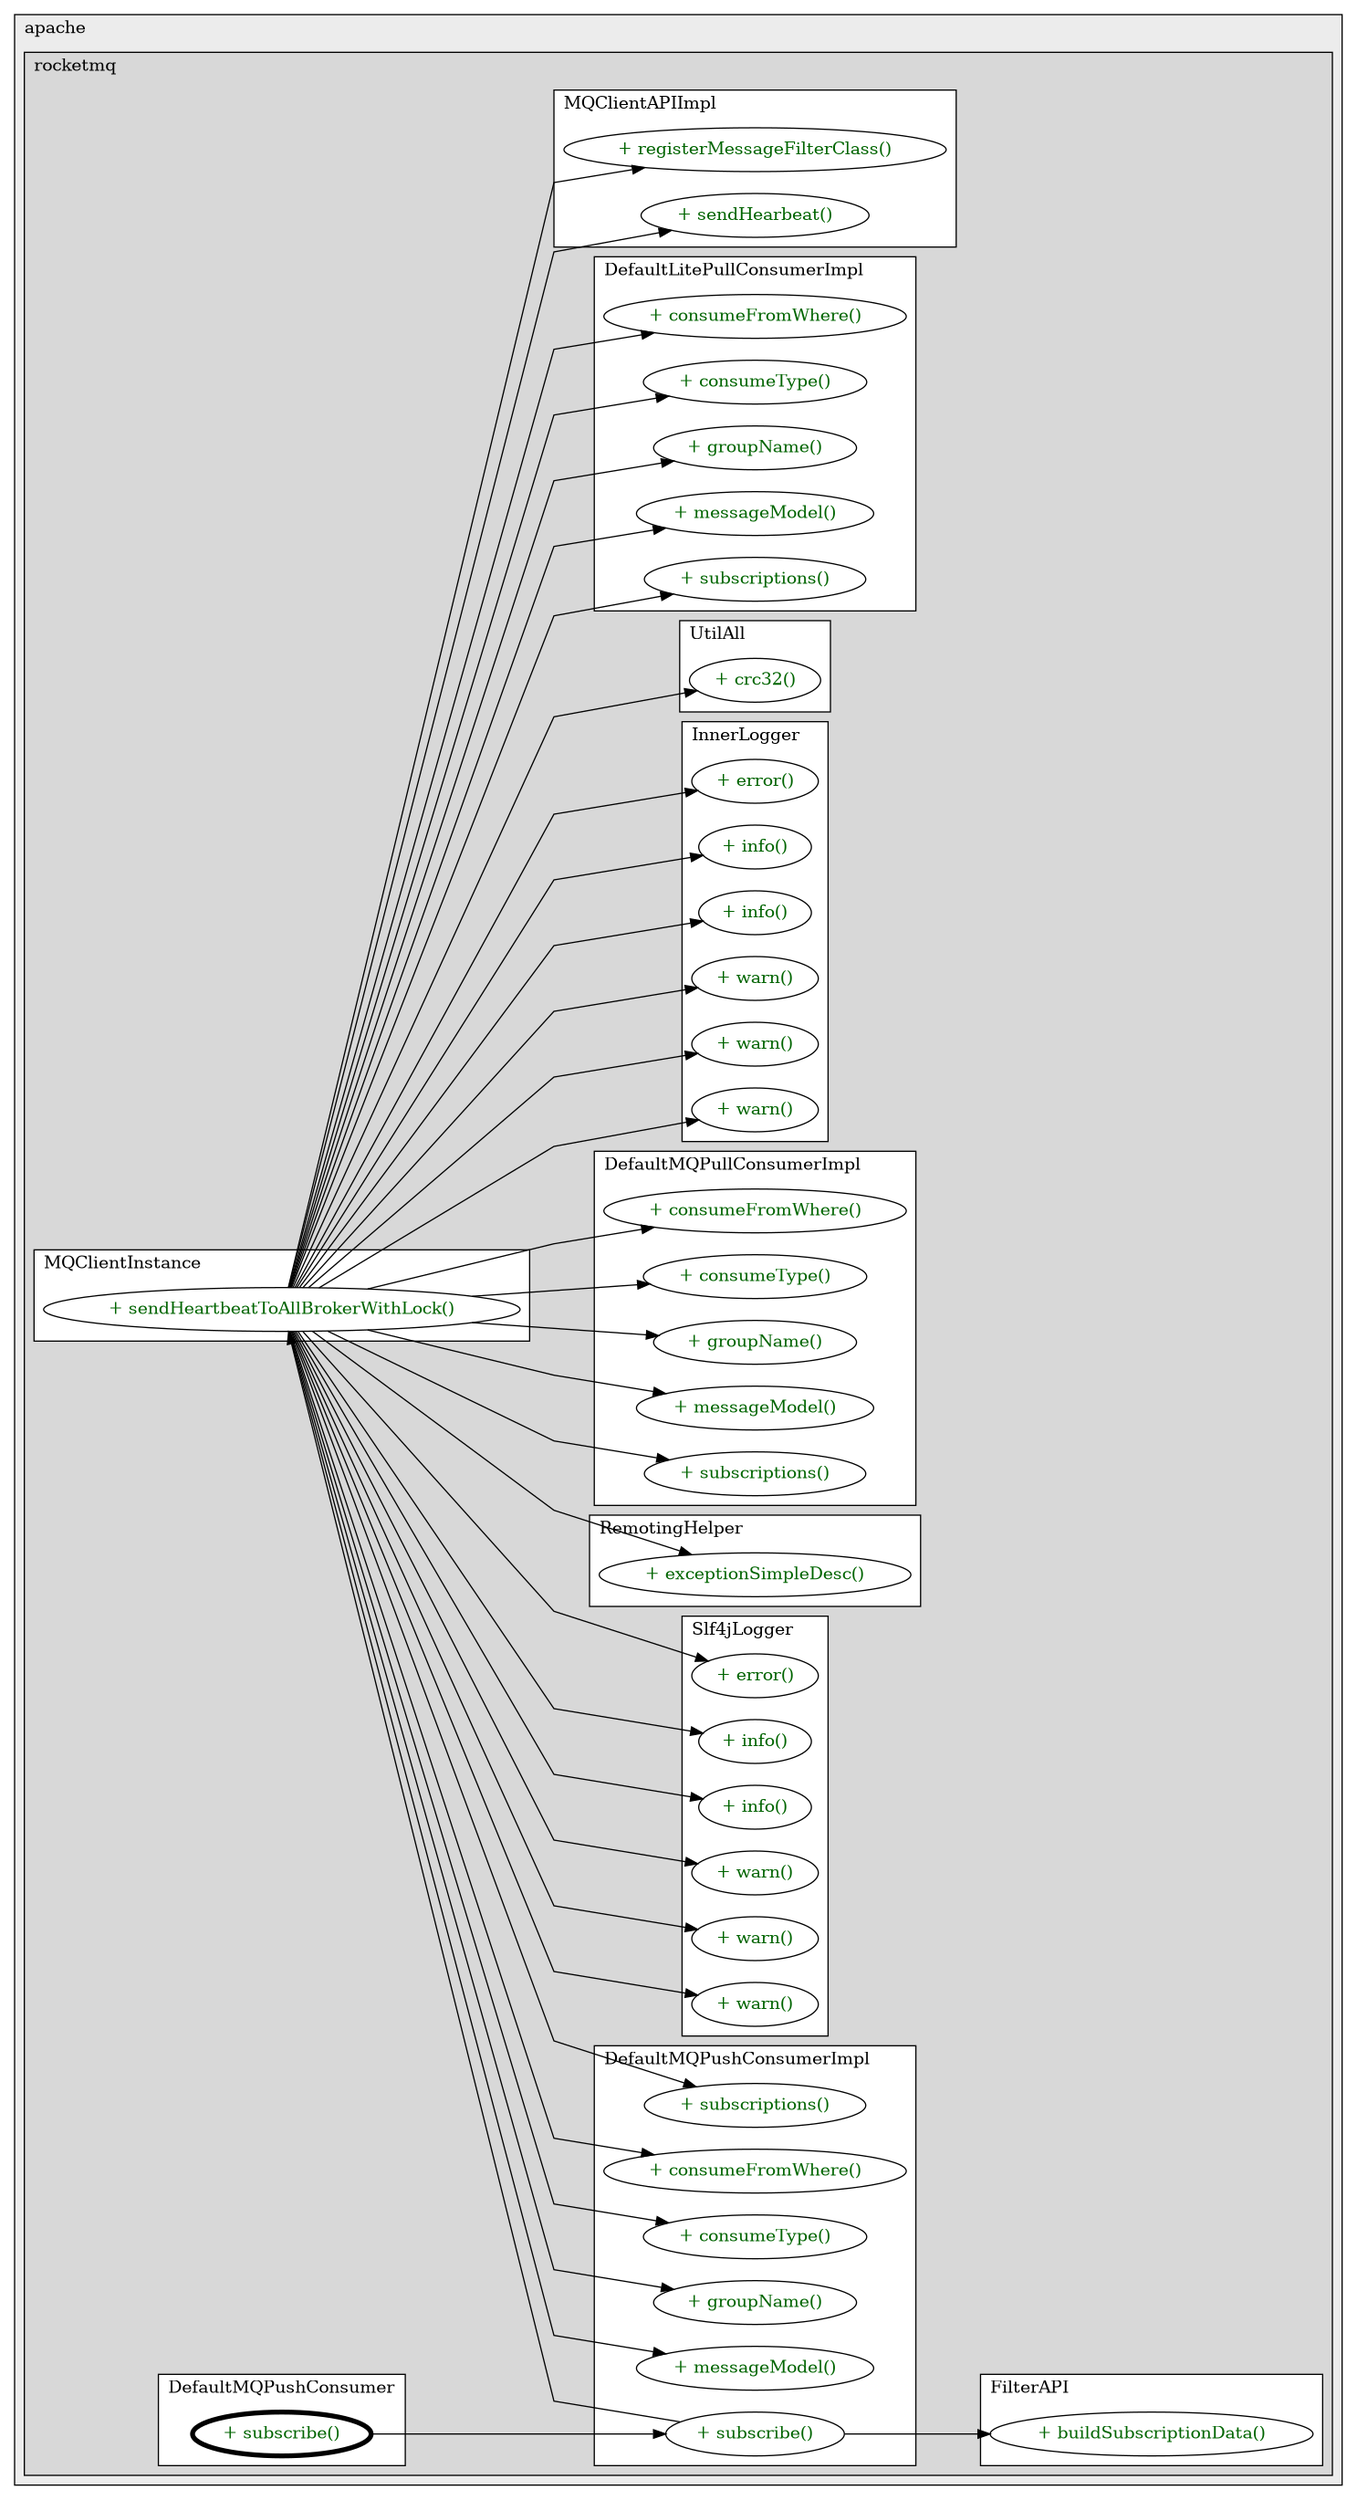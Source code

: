 @startuml

/' diagram meta data start
config=CallConfiguration;
{
  "rootMethod": "org.apache.rocketmq.client.consumer.DefaultMQPushConsumer#subscribe(String,String,String)",
  "projectClassification": {
    "searchMode": "OpenProject", // OpenProject, AllProjects
    "includedProjects": "",
    "pathEndKeywords": "*.impl",
    "isClientPath": "",
    "isClientName": "",
    "isTestPath": "",
    "isTestName": "",
    "isMappingPath": "",
    "isMappingName": "",
    "isDataAccessPath": "",
    "isDataAccessName": "",
    "isDataStructurePath": "",
    "isDataStructureName": "",
    "isInterfaceStructuresPath": "",
    "isInterfaceStructuresName": "",
    "isEntryPointPath": "",
    "isEntryPointName": "",
    "treatFinalFieldsAsMandatory": false
  },
  "graphRestriction": {
    "classPackageExcludeFilter": "",
    "classPackageIncludeFilter": "",
    "classNameExcludeFilter": "",
    "classNameIncludeFilter": "",
    "methodNameExcludeFilter": "",
    "methodNameIncludeFilter": "",
    "removeByInheritance": "", // inheritance/annotation based filtering is done in a second step
    "removeByAnnotation": "",
    "removeByClassPackage": "", // cleanup the graph after inheritance/annotation based filtering is done
    "removeByClassName": "",
    "cutMappings": false,
    "cutEnum": true,
    "cutTests": true,
    "cutClient": true,
    "cutDataAccess": true,
    "cutInterfaceStructures": true,
    "cutDataStructures": true,
    "cutGetterAndSetter": true,
    "cutConstructors": true
  },
  "graphTraversal": {
    "forwardDepth": 3,
    "backwardDepth": 3,
    "classPackageExcludeFilter": "",
    "classPackageIncludeFilter": "",
    "classNameExcludeFilter": "",
    "classNameIncludeFilter": "",
    "methodNameExcludeFilter": "",
    "methodNameIncludeFilter": "",
    "hideMappings": false,
    "hideDataStructures": false,
    "hidePrivateMethods": true,
    "hideInterfaceCalls": true, // indirection: implementation -> interface (is hidden) -> implementation
    "onlyShowApplicationEntryPoints": false, // root node is included
    "useMethodCallsForStructureDiagram": "ForwardOnly" // ForwardOnly, BothDirections, No
  },
  "details": {
    "aggregation": "GroupByClass", // ByClass, GroupByClass, None
    "showMethodParametersTypes": false,
    "showMethodParametersNames": false,
    "showMethodReturnType": false,
    "showPackageLevels": 2,
    "showCallOrder": false,
    "edgeMode": "MethodsOnly", // TypesOnly, MethodsOnly, TypesAndMethods, MethodsAndDirectTypeUsage
    "showDetailedClassStructure": false
  },
  "rootClass": "org.apache.rocketmq.client.consumer.DefaultMQPushConsumer",
  "extensionCallbackMethod": "" // qualified.class.name#methodName - signature: public static String method(String)
}
diagram meta data end '/



digraph g {
    rankdir="LR"
    splines=polyline
    

'nodes 
subgraph cluster_1411517106 { 
   	label=apache
	labeljust=l
	fillcolor="#ececec"
	style=filled
   
   subgraph cluster_1714486248 { 
   	label=rocketmq
	labeljust=l
	fillcolor="#d8d8d8"
	style=filled
   
   subgraph cluster_1350583147 { 
   	label=Slf4jLogger
	labeljust=l
	fillcolor=white
	style=filled
   
   Slf4jLogger2118845798XXXerror424332965[
	label="+ error()"
	style=filled
	fillcolor=white
	tooltip="Slf4jLogger

null"
	fontcolor=darkgreen
];

Slf4jLogger2118845798XXXinfo1808118735[
	label="+ info()"
	style=filled
	fillcolor=white
	tooltip="Slf4jLogger

null"
	fontcolor=darkgreen
];

Slf4jLogger2118845798XXXinfo658265366[
	label="+ info()"
	style=filled
	fillcolor=white
	tooltip="Slf4jLogger

null"
	fontcolor=darkgreen
];

Slf4jLogger2118845798XXXwarn1506910935[
	label="+ warn()"
	style=filled
	fillcolor=white
	tooltip="Slf4jLogger

null"
	fontcolor=darkgreen
];

Slf4jLogger2118845798XXXwarn1808118735[
	label="+ warn()"
	style=filled
	fillcolor=white
	tooltip="Slf4jLogger

null"
	fontcolor=darkgreen
];

Slf4jLogger2118845798XXXwarn658265366[
	label="+ warn()"
	style=filled
	fillcolor=white
	tooltip="Slf4jLogger

null"
	fontcolor=darkgreen
];
} 

subgraph cluster_1360810057 { 
   	label=RemotingHelper
	labeljust=l
	fillcolor=white
	style=filled
   
   RemotingHelper627545558XXXexceptionSimpleDesc748255520[
	label="+ exceptionSimpleDesc()"
	style=filled
	fillcolor=white
	tooltip="RemotingHelper

null"
	fontcolor=darkgreen
];
} 

subgraph cluster_1639018477 { 
   	label=DefaultMQPullConsumerImpl
	labeljust=l
	fillcolor=white
	style=filled
   
   DefaultMQPullConsumerImpl1317777407XXXconsumeFromWhere0[
	label="+ consumeFromWhere()"
	style=filled
	fillcolor=white
	tooltip="DefaultMQPullConsumerImpl

null"
	fontcolor=darkgreen
];

DefaultMQPullConsumerImpl1317777407XXXconsumeType0[
	label="+ consumeType()"
	style=filled
	fillcolor=white
	tooltip="DefaultMQPullConsumerImpl

null"
	fontcolor=darkgreen
];

DefaultMQPullConsumerImpl1317777407XXXgroupName0[
	label="+ groupName()"
	style=filled
	fillcolor=white
	tooltip="DefaultMQPullConsumerImpl

null"
	fontcolor=darkgreen
];

DefaultMQPullConsumerImpl1317777407XXXmessageModel0[
	label="+ messageModel()"
	style=filled
	fillcolor=white
	tooltip="DefaultMQPullConsumerImpl

null"
	fontcolor=darkgreen
];

DefaultMQPullConsumerImpl1317777407XXXsubscriptions0[
	label="+ subscriptions()"
	style=filled
	fillcolor=white
	tooltip="DefaultMQPullConsumerImpl

null"
	fontcolor=darkgreen
];
} 

subgraph cluster_1817307469 { 
   	label=MQClientInstance
	labeljust=l
	fillcolor=white
	style=filled
   
   MQClientInstance700434529XXXsendHeartbeatToAllBrokerWithLock0[
	label="+ sendHeartbeatToAllBrokerWithLock()"
	style=filled
	fillcolor=white
	tooltip="MQClientInstance

null"
	fontcolor=darkgreen
];
} 

subgraph cluster_1833644171 { 
   	label=InnerLogger
	labeljust=l
	fillcolor=white
	style=filled
   
   InnerLogger1066893677XXXerror424332965[
	label="+ error()"
	style=filled
	fillcolor=white
	tooltip="InnerLogger

null"
	fontcolor=darkgreen
];

InnerLogger1066893677XXXinfo1808118735[
	label="+ info()"
	style=filled
	fillcolor=white
	tooltip="InnerLogger

null"
	fontcolor=darkgreen
];

InnerLogger1066893677XXXinfo658265366[
	label="+ info()"
	style=filled
	fillcolor=white
	tooltip="InnerLogger

null"
	fontcolor=darkgreen
];

InnerLogger1066893677XXXwarn1506910935[
	label="+ warn()"
	style=filled
	fillcolor=white
	tooltip="InnerLogger

null"
	fontcolor=darkgreen
];

InnerLogger1066893677XXXwarn1808118735[
	label="+ warn()"
	style=filled
	fillcolor=white
	tooltip="InnerLogger

null"
	fontcolor=darkgreen
];

InnerLogger1066893677XXXwarn658265366[
	label="+ warn()"
	style=filled
	fillcolor=white
	tooltip="InnerLogger

null"
	fontcolor=darkgreen
];
} 

subgraph cluster_1889763836 { 
   	label=UtilAll
	labeljust=l
	fillcolor=white
	style=filled
   
   UtilAll1711659723XXXcrc321374008726[
	label="+ crc32()"
	style=filled
	fillcolor=white
	tooltip="UtilAll

null"
	fontcolor=darkgreen
];
} 

subgraph cluster_193740497 { 
   	label=FilterAPI
	labeljust=l
	fillcolor=white
	style=filled
   
   FilterAPI260500475XXXbuildSubscriptionData924985979[
	label="+ buildSubscriptionData()"
	style=filled
	fillcolor=white
	tooltip="FilterAPI

null"
	fontcolor=darkgreen
];
} 

subgraph cluster_2004609280 { 
   	label=DefaultMQPushConsumer
	labeljust=l
	fillcolor=white
	style=filled
   
   DefaultMQPushConsumer633216551XXXsubscribe924985979[
	label="+ subscribe()"
	style=filled
	fillcolor=white
	tooltip="DefaultMQPushConsumer

&#10;  Subscribe a topic to consuming subscription.&#10; &#10;  @param topic topic to consume.&#10;  @param fullClassName full class name,must extend org.apache.rocketmq.common.filter. MessageFilter&#10;  @param filterClassSource class source code,used UTF-8 file encoding,must be responsible for your code safety&#10; "
	penwidth=4
	fontcolor=darkgreen
];
} 

subgraph cluster_274343363 { 
   	label=DefaultLitePullConsumerImpl
	labeljust=l
	fillcolor=white
	style=filled
   
   DefaultLitePullConsumerImpl1317777407XXXconsumeFromWhere0[
	label="+ consumeFromWhere()"
	style=filled
	fillcolor=white
	tooltip="DefaultLitePullConsumerImpl

null"
	fontcolor=darkgreen
];

DefaultLitePullConsumerImpl1317777407XXXconsumeType0[
	label="+ consumeType()"
	style=filled
	fillcolor=white
	tooltip="DefaultLitePullConsumerImpl

null"
	fontcolor=darkgreen
];

DefaultLitePullConsumerImpl1317777407XXXgroupName0[
	label="+ groupName()"
	style=filled
	fillcolor=white
	tooltip="DefaultLitePullConsumerImpl

null"
	fontcolor=darkgreen
];

DefaultLitePullConsumerImpl1317777407XXXmessageModel0[
	label="+ messageModel()"
	style=filled
	fillcolor=white
	tooltip="DefaultLitePullConsumerImpl

null"
	fontcolor=darkgreen
];

DefaultLitePullConsumerImpl1317777407XXXsubscriptions0[
	label="+ subscriptions()"
	style=filled
	fillcolor=white
	tooltip="DefaultLitePullConsumerImpl

null"
	fontcolor=darkgreen
];
} 

subgraph cluster_290650472 { 
   	label=DefaultMQPushConsumerImpl
	labeljust=l
	fillcolor=white
	style=filled
   
   DefaultMQPushConsumerImpl1317777407XXXconsumeFromWhere0[
	label="+ consumeFromWhere()"
	style=filled
	fillcolor=white
	tooltip="DefaultMQPushConsumerImpl

null"
	fontcolor=darkgreen
];

DefaultMQPushConsumerImpl1317777407XXXconsumeType0[
	label="+ consumeType()"
	style=filled
	fillcolor=white
	tooltip="DefaultMQPushConsumerImpl

null"
	fontcolor=darkgreen
];

DefaultMQPushConsumerImpl1317777407XXXgroupName0[
	label="+ groupName()"
	style=filled
	fillcolor=white
	tooltip="DefaultMQPushConsumerImpl

null"
	fontcolor=darkgreen
];

DefaultMQPushConsumerImpl1317777407XXXmessageModel0[
	label="+ messageModel()"
	style=filled
	fillcolor=white
	tooltip="DefaultMQPushConsumerImpl

null"
	fontcolor=darkgreen
];

DefaultMQPushConsumerImpl1317777407XXXsubscribe924985979[
	label="+ subscribe()"
	style=filled
	fillcolor=white
	tooltip="DefaultMQPushConsumerImpl

null"
	fontcolor=darkgreen
];

DefaultMQPushConsumerImpl1317777407XXXsubscriptions0[
	label="+ subscriptions()"
	style=filled
	fillcolor=white
	tooltip="DefaultMQPushConsumerImpl

null"
	fontcolor=darkgreen
];
} 

subgraph cluster_931339104 { 
   	label=MQClientAPIImpl
	labeljust=l
	fillcolor=white
	style=filled
   
   MQClientAPIImpl1527982467XXXregisterMessageFilterClass1822164759[
	label="+ registerMessageFilterClass()"
	style=filled
	fillcolor=white
	tooltip="MQClientAPIImpl

null"
	fontcolor=darkgreen
];

MQClientAPIImpl1527982467XXXsendHearbeat1410068113[
	label="+ sendHearbeat()"
	style=filled
	fillcolor=white
	tooltip="MQClientAPIImpl

null"
	fontcolor=darkgreen
];
} 
} 
} 

'edges    
DefaultMQPushConsumer633216551XXXsubscribe924985979 -> DefaultMQPushConsumerImpl1317777407XXXsubscribe924985979;
DefaultMQPushConsumerImpl1317777407XXXsubscribe924985979 -> FilterAPI260500475XXXbuildSubscriptionData924985979;
DefaultMQPushConsumerImpl1317777407XXXsubscribe924985979 -> MQClientInstance700434529XXXsendHeartbeatToAllBrokerWithLock0;
MQClientInstance700434529XXXsendHeartbeatToAllBrokerWithLock0 -> DefaultLitePullConsumerImpl1317777407XXXconsumeFromWhere0;
MQClientInstance700434529XXXsendHeartbeatToAllBrokerWithLock0 -> DefaultLitePullConsumerImpl1317777407XXXconsumeType0;
MQClientInstance700434529XXXsendHeartbeatToAllBrokerWithLock0 -> DefaultLitePullConsumerImpl1317777407XXXgroupName0;
MQClientInstance700434529XXXsendHeartbeatToAllBrokerWithLock0 -> DefaultLitePullConsumerImpl1317777407XXXmessageModel0;
MQClientInstance700434529XXXsendHeartbeatToAllBrokerWithLock0 -> DefaultLitePullConsumerImpl1317777407XXXsubscriptions0;
MQClientInstance700434529XXXsendHeartbeatToAllBrokerWithLock0 -> DefaultMQPullConsumerImpl1317777407XXXconsumeFromWhere0;
MQClientInstance700434529XXXsendHeartbeatToAllBrokerWithLock0 -> DefaultMQPullConsumerImpl1317777407XXXconsumeType0;
MQClientInstance700434529XXXsendHeartbeatToAllBrokerWithLock0 -> DefaultMQPullConsumerImpl1317777407XXXgroupName0;
MQClientInstance700434529XXXsendHeartbeatToAllBrokerWithLock0 -> DefaultMQPullConsumerImpl1317777407XXXmessageModel0;
MQClientInstance700434529XXXsendHeartbeatToAllBrokerWithLock0 -> DefaultMQPullConsumerImpl1317777407XXXsubscriptions0;
MQClientInstance700434529XXXsendHeartbeatToAllBrokerWithLock0 -> DefaultMQPushConsumerImpl1317777407XXXconsumeFromWhere0;
MQClientInstance700434529XXXsendHeartbeatToAllBrokerWithLock0 -> DefaultMQPushConsumerImpl1317777407XXXconsumeType0;
MQClientInstance700434529XXXsendHeartbeatToAllBrokerWithLock0 -> DefaultMQPushConsumerImpl1317777407XXXgroupName0;
MQClientInstance700434529XXXsendHeartbeatToAllBrokerWithLock0 -> DefaultMQPushConsumerImpl1317777407XXXmessageModel0;
MQClientInstance700434529XXXsendHeartbeatToAllBrokerWithLock0 -> DefaultMQPushConsumerImpl1317777407XXXsubscriptions0;
MQClientInstance700434529XXXsendHeartbeatToAllBrokerWithLock0 -> InnerLogger1066893677XXXerror424332965;
MQClientInstance700434529XXXsendHeartbeatToAllBrokerWithLock0 -> InnerLogger1066893677XXXinfo1808118735;
MQClientInstance700434529XXXsendHeartbeatToAllBrokerWithLock0 -> InnerLogger1066893677XXXinfo658265366;
MQClientInstance700434529XXXsendHeartbeatToAllBrokerWithLock0 -> InnerLogger1066893677XXXwarn1506910935;
MQClientInstance700434529XXXsendHeartbeatToAllBrokerWithLock0 -> InnerLogger1066893677XXXwarn1808118735;
MQClientInstance700434529XXXsendHeartbeatToAllBrokerWithLock0 -> InnerLogger1066893677XXXwarn658265366;
MQClientInstance700434529XXXsendHeartbeatToAllBrokerWithLock0 -> MQClientAPIImpl1527982467XXXregisterMessageFilterClass1822164759;
MQClientInstance700434529XXXsendHeartbeatToAllBrokerWithLock0 -> MQClientAPIImpl1527982467XXXsendHearbeat1410068113;
MQClientInstance700434529XXXsendHeartbeatToAllBrokerWithLock0 -> RemotingHelper627545558XXXexceptionSimpleDesc748255520;
MQClientInstance700434529XXXsendHeartbeatToAllBrokerWithLock0 -> Slf4jLogger2118845798XXXerror424332965;
MQClientInstance700434529XXXsendHeartbeatToAllBrokerWithLock0 -> Slf4jLogger2118845798XXXinfo1808118735;
MQClientInstance700434529XXXsendHeartbeatToAllBrokerWithLock0 -> Slf4jLogger2118845798XXXinfo658265366;
MQClientInstance700434529XXXsendHeartbeatToAllBrokerWithLock0 -> Slf4jLogger2118845798XXXwarn1506910935;
MQClientInstance700434529XXXsendHeartbeatToAllBrokerWithLock0 -> Slf4jLogger2118845798XXXwarn1808118735;
MQClientInstance700434529XXXsendHeartbeatToAllBrokerWithLock0 -> Slf4jLogger2118845798XXXwarn658265366;
MQClientInstance700434529XXXsendHeartbeatToAllBrokerWithLock0 -> UtilAll1711659723XXXcrc321374008726;
    
}
@enduml